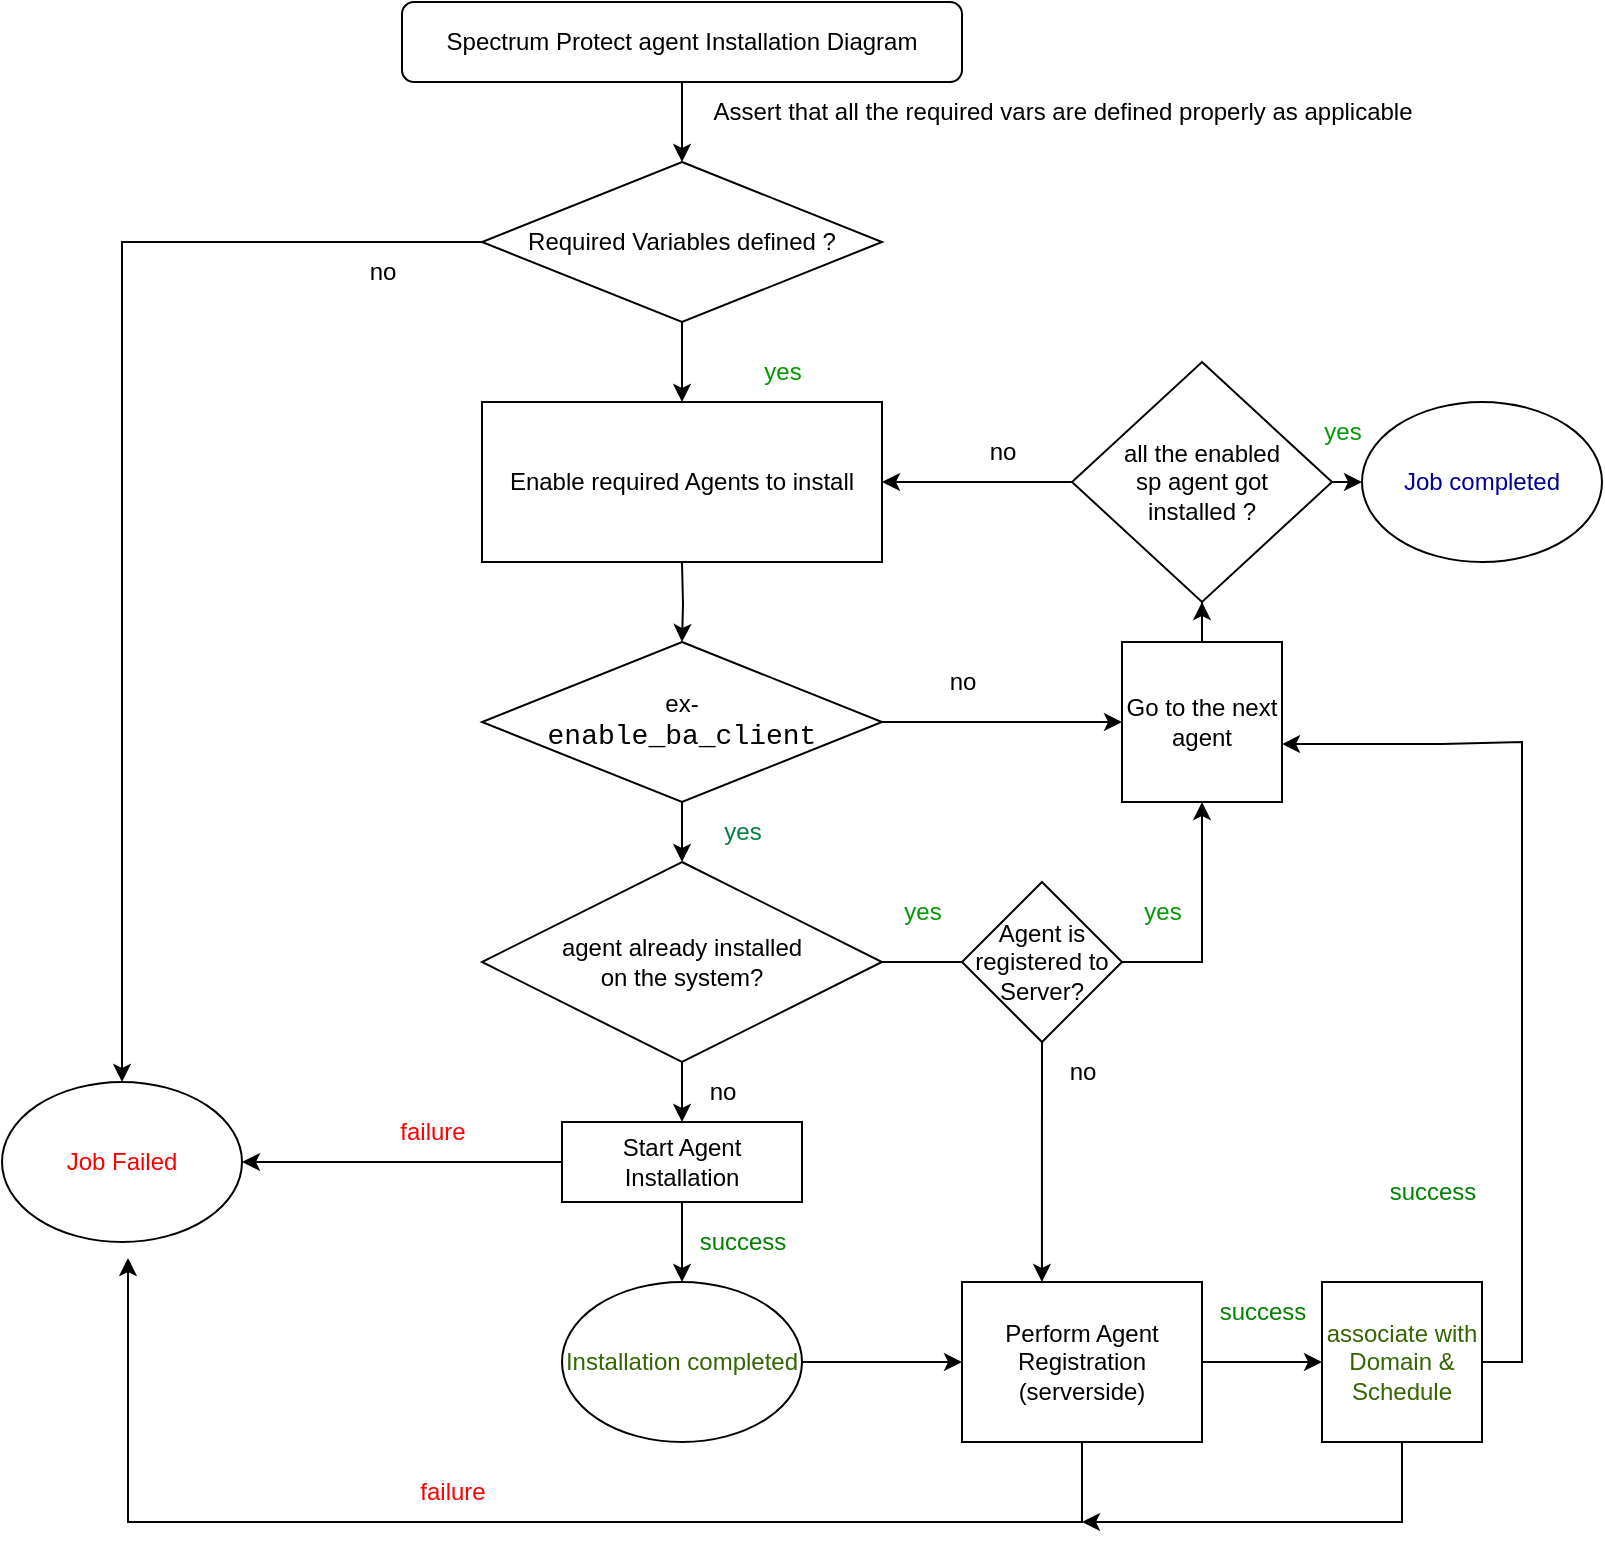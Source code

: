 <mxfile version="20.8.1" type="github">
  <diagram id="6KEP-MKIwCS_zXR8pNEk" name="Page-1">
    <mxGraphModel dx="1262" dy="564" grid="1" gridSize="10" guides="1" tooltips="1" connect="1" arrows="1" fold="1" page="1" pageScale="1" pageWidth="850" pageHeight="1100" math="0" shadow="0">
      <root>
        <mxCell id="0" />
        <mxCell id="1" parent="0" />
        <mxCell id="sBJwg2jd51SlTlau0avR-4" value="" style="edgeStyle=orthogonalEdgeStyle;rounded=0;orthogonalLoop=1;jettySize=auto;html=1;" parent="1" source="sBJwg2jd51SlTlau0avR-1" target="sBJwg2jd51SlTlau0avR-2" edge="1">
          <mxGeometry relative="1" as="geometry" />
        </mxCell>
        <mxCell id="sBJwg2jd51SlTlau0avR-1" value="Spectrum Protect agent Installation Diagram" style="rounded=1;whiteSpace=wrap;html=1;" parent="1" vertex="1">
          <mxGeometry x="240" y="40" width="280" height="40" as="geometry" />
        </mxCell>
        <mxCell id="sBJwg2jd51SlTlau0avR-42" value="" style="edgeStyle=orthogonalEdgeStyle;rounded=0;orthogonalLoop=1;jettySize=auto;html=1;" parent="1" source="sBJwg2jd51SlTlau0avR-2" target="sBJwg2jd51SlTlau0avR-40" edge="1">
          <mxGeometry relative="1" as="geometry" />
        </mxCell>
        <mxCell id="sBJwg2jd51SlTlau0avR-2" value="Required Variables defined ?" style="rhombus;whiteSpace=wrap;html=1;" parent="1" vertex="1">
          <mxGeometry x="280" y="120" width="200" height="80" as="geometry" />
        </mxCell>
        <mxCell id="sBJwg2jd51SlTlau0avR-8" value="" style="endArrow=classic;html=1;rounded=0;exitX=0;exitY=0.5;exitDx=0;exitDy=0;entryX=0.5;entryY=0;entryDx=0;entryDy=0;" parent="1" source="sBJwg2jd51SlTlau0avR-2" target="sBJwg2jd51SlTlau0avR-70" edge="1">
          <mxGeometry width="50" height="50" relative="1" as="geometry">
            <mxPoint x="280" y="210" as="sourcePoint" />
            <mxPoint x="120" y="120" as="targetPoint" />
            <Array as="points">
              <mxPoint x="120" y="160" />
              <mxPoint x="100" y="160" />
            </Array>
          </mxGeometry>
        </mxCell>
        <mxCell id="sBJwg2jd51SlTlau0avR-11" value="no" style="text;html=1;align=center;verticalAlign=middle;resizable=0;points=[];autosize=1;strokeColor=none;fillColor=none;" parent="1" vertex="1">
          <mxGeometry x="210" y="160" width="40" height="30" as="geometry" />
        </mxCell>
        <mxCell id="sBJwg2jd51SlTlau0avR-14" value="Assert that all the required vars are defined properly as applicable " style="text;html=1;align=center;verticalAlign=middle;resizable=0;points=[];autosize=1;strokeColor=none;fillColor=none;" parent="1" vertex="1">
          <mxGeometry x="390" y="80" width="360" height="30" as="geometry" />
        </mxCell>
        <mxCell id="sBJwg2jd51SlTlau0avR-17" value="" style="edgeStyle=orthogonalEdgeStyle;rounded=0;orthogonalLoop=1;jettySize=auto;html=1;" parent="1" target="sBJwg2jd51SlTlau0avR-16" edge="1">
          <mxGeometry relative="1" as="geometry">
            <mxPoint x="380" y="320" as="sourcePoint" />
          </mxGeometry>
        </mxCell>
        <mxCell id="sBJwg2jd51SlTlau0avR-19" value="" style="edgeStyle=orthogonalEdgeStyle;rounded=0;orthogonalLoop=1;jettySize=auto;html=1;entryX=0.5;entryY=0;entryDx=0;entryDy=0;" parent="1" source="sBJwg2jd51SlTlau0avR-16" target="sBJwg2jd51SlTlau0avR-22" edge="1">
          <mxGeometry relative="1" as="geometry">
            <mxPoint x="360" y="730" as="targetPoint" />
          </mxGeometry>
        </mxCell>
        <mxCell id="sBJwg2jd51SlTlau0avR-16" value="ex-&lt;div style=&quot;font-family: Consolas, &amp;quot;Courier New&amp;quot;, monospace; font-weight: normal; font-size: 14px; line-height: 19px;&quot;&gt;&lt;div&gt;enable_ba_client&lt;/div&gt;&lt;/div&gt;" style="rhombus;whiteSpace=wrap;html=1;labelBackgroundColor=none;" parent="1" vertex="1">
          <mxGeometry x="280" y="360" width="200" height="80" as="geometry" />
        </mxCell>
        <mxCell id="sBJwg2jd51SlTlau0avR-21" value="yes" style="text;html=1;align=center;verticalAlign=middle;resizable=0;points=[];autosize=1;strokeColor=none;fillColor=none;" parent="1" vertex="1">
          <mxGeometry x="380" y="520" width="40" height="30" as="geometry" />
        </mxCell>
        <mxCell id="sBJwg2jd51SlTlau0avR-27" value="" style="edgeStyle=orthogonalEdgeStyle;rounded=0;orthogonalLoop=1;jettySize=auto;html=1;" parent="1" source="sBJwg2jd51SlTlau0avR-22" edge="1">
          <mxGeometry relative="1" as="geometry">
            <mxPoint x="560" y="520" as="targetPoint" />
          </mxGeometry>
        </mxCell>
        <mxCell id="sBJwg2jd51SlTlau0avR-64" value="" style="edgeStyle=orthogonalEdgeStyle;rounded=0;orthogonalLoop=1;jettySize=auto;html=1;entryX=0.5;entryY=0;entryDx=0;entryDy=0;" parent="1" source="sBJwg2jd51SlTlau0avR-22" target="sBJwg2jd51SlTlau0avR-35" edge="1">
          <mxGeometry relative="1" as="geometry">
            <mxPoint x="380" y="590" as="targetPoint" />
          </mxGeometry>
        </mxCell>
        <mxCell id="sBJwg2jd51SlTlau0avR-22" value="&lt;div&gt;agent already installed &lt;br&gt;&lt;/div&gt;&lt;div&gt;on the system?&lt;/div&gt;" style="rhombus;whiteSpace=wrap;html=1;" parent="1" vertex="1">
          <mxGeometry x="280" y="470" width="200" height="100" as="geometry" />
        </mxCell>
        <mxCell id="sBJwg2jd51SlTlau0avR-32" value="&lt;font color=&quot;#008040&quot;&gt;yes&lt;/font&gt;" style="text;html=1;align=center;verticalAlign=middle;resizable=0;points=[];autosize=1;strokeColor=none;fillColor=none;" parent="1" vertex="1">
          <mxGeometry x="390" y="440" width="40" height="30" as="geometry" />
        </mxCell>
        <mxCell id="sBJwg2jd51SlTlau0avR-34" value="no" style="text;html=1;align=center;verticalAlign=middle;resizable=0;points=[];autosize=1;strokeColor=none;fillColor=none;" parent="1" vertex="1">
          <mxGeometry x="380" y="570" width="40" height="30" as="geometry" />
        </mxCell>
        <mxCell id="sBJwg2jd51SlTlau0avR-44" value="" style="edgeStyle=orthogonalEdgeStyle;rounded=0;orthogonalLoop=1;jettySize=auto;html=1;" parent="1" source="sBJwg2jd51SlTlau0avR-35" target="sBJwg2jd51SlTlau0avR-43" edge="1">
          <mxGeometry relative="1" as="geometry" />
        </mxCell>
        <mxCell id="sBJwg2jd51SlTlau0avR-35" value="Start Agent Installation" style="rounded=0;whiteSpace=wrap;html=1;" parent="1" vertex="1">
          <mxGeometry x="320" y="600" width="120" height="40" as="geometry" />
        </mxCell>
        <mxCell id="sBJwg2jd51SlTlau0avR-40" value="Enable required Agents to install " style="rounded=0;whiteSpace=wrap;html=1;" parent="1" vertex="1">
          <mxGeometry x="280" y="240" width="200" height="80" as="geometry" />
        </mxCell>
        <mxCell id="sBJwg2jd51SlTlau0avR-52" value="" style="edgeStyle=orthogonalEdgeStyle;rounded=0;orthogonalLoop=1;jettySize=auto;html=1;" parent="1" source="sBJwg2jd51SlTlau0avR-43" target="sBJwg2jd51SlTlau0avR-51" edge="1">
          <mxGeometry relative="1" as="geometry" />
        </mxCell>
        <mxCell id="sBJwg2jd51SlTlau0avR-43" value="&lt;font color=&quot;#336600&quot;&gt;Installation completed&lt;/font&gt; " style="ellipse;whiteSpace=wrap;html=1;" parent="1" vertex="1">
          <mxGeometry x="320" y="680" width="120" height="80" as="geometry" />
        </mxCell>
        <mxCell id="sBJwg2jd51SlTlau0avR-45" value="&lt;font color=&quot;#008000&quot;&gt;success&lt;/font&gt;" style="text;html=1;align=center;verticalAlign=middle;resizable=0;points=[];autosize=1;strokeColor=none;fillColor=none;" parent="1" vertex="1">
          <mxGeometry x="375" y="645" width="70" height="30" as="geometry" />
        </mxCell>
        <mxCell id="sBJwg2jd51SlTlau0avR-46" value="&lt;font color=&quot;#009900&quot;&gt;yes&lt;/font&gt;" style="text;html=1;align=center;verticalAlign=middle;resizable=0;points=[];autosize=1;strokeColor=none;fillColor=none;" parent="1" vertex="1">
          <mxGeometry x="480" y="480" width="40" height="30" as="geometry" />
        </mxCell>
        <mxCell id="sBJwg2jd51SlTlau0avR-48" style="edgeStyle=orthogonalEdgeStyle;rounded=0;orthogonalLoop=1;jettySize=auto;html=1;exitX=1;exitY=0.5;exitDx=0;exitDy=0;entryX=0.5;entryY=1;entryDx=0;entryDy=0;" parent="1" source="sBJwg2jd51SlTlau0avR-47" target="sBJwg2jd51SlTlau0avR-55" edge="1">
          <mxGeometry relative="1" as="geometry">
            <mxPoint x="640" y="520" as="targetPoint" />
            <Array as="points">
              <mxPoint x="640" y="520" />
            </Array>
          </mxGeometry>
        </mxCell>
        <mxCell id="sBJwg2jd51SlTlau0avR-47" value="&lt;div&gt;Agent is registered to Server?&lt;/div&gt;" style="rhombus;whiteSpace=wrap;html=1;" parent="1" vertex="1">
          <mxGeometry x="520" y="480" width="80" height="80" as="geometry" />
        </mxCell>
        <mxCell id="sBJwg2jd51SlTlau0avR-49" value="no" style="text;html=1;align=center;verticalAlign=middle;resizable=0;points=[];autosize=1;strokeColor=none;fillColor=none;" parent="1" vertex="1">
          <mxGeometry x="560" y="560" width="40" height="30" as="geometry" />
        </mxCell>
        <mxCell id="sBJwg2jd51SlTlau0avR-102" value="" style="edgeStyle=orthogonalEdgeStyle;rounded=0;orthogonalLoop=1;jettySize=auto;html=1;fontColor=#336600;" parent="1" source="sBJwg2jd51SlTlau0avR-51" target="sBJwg2jd51SlTlau0avR-100" edge="1">
          <mxGeometry relative="1" as="geometry" />
        </mxCell>
        <mxCell id="sBJwg2jd51SlTlau0avR-51" value="&lt;div&gt;Perform Agent Registration&lt;/div&gt;&lt;div&gt;(serverside)&lt;/div&gt;" style="whiteSpace=wrap;html=1;" parent="1" vertex="1">
          <mxGeometry x="520" y="680" width="120" height="80" as="geometry" />
        </mxCell>
        <mxCell id="sBJwg2jd51SlTlau0avR-54" value="" style="endArrow=classic;html=1;rounded=0;entryX=0.333;entryY=0;entryDx=0;entryDy=0;entryPerimeter=0;" parent="1" target="sBJwg2jd51SlTlau0avR-51" edge="1">
          <mxGeometry width="50" height="50" relative="1" as="geometry">
            <mxPoint x="560" y="560" as="sourcePoint" />
            <mxPoint x="610" y="510" as="targetPoint" />
          </mxGeometry>
        </mxCell>
        <mxCell id="sBJwg2jd51SlTlau0avR-86" value="" style="edgeStyle=orthogonalEdgeStyle;rounded=0;orthogonalLoop=1;jettySize=auto;html=1;" parent="1" source="sBJwg2jd51SlTlau0avR-55" target="sBJwg2jd51SlTlau0avR-84" edge="1">
          <mxGeometry relative="1" as="geometry" />
        </mxCell>
        <mxCell id="sBJwg2jd51SlTlau0avR-55" value="Go to the next agent" style="whiteSpace=wrap;html=1;aspect=fixed;" parent="1" vertex="1">
          <mxGeometry x="600" y="360" width="80" height="80" as="geometry" />
        </mxCell>
        <mxCell id="sBJwg2jd51SlTlau0avR-56" value="&lt;font color=&quot;#000099&quot;&gt;Job completed&lt;/font&gt;" style="ellipse;whiteSpace=wrap;html=1;" parent="1" vertex="1">
          <mxGeometry x="720" y="240" width="120" height="80" as="geometry" />
        </mxCell>
        <mxCell id="sBJwg2jd51SlTlau0avR-70" value="&lt;font color=&quot;#ff0000&quot;&gt;Job Failed&lt;/font&gt;" style="ellipse;whiteSpace=wrap;html=1;" parent="1" vertex="1">
          <mxGeometry x="40" y="580" width="120" height="80" as="geometry" />
        </mxCell>
        <mxCell id="sBJwg2jd51SlTlau0avR-71" value="" style="endArrow=classic;html=1;rounded=0;exitX=0;exitY=0.5;exitDx=0;exitDy=0;entryX=1;entryY=0.5;entryDx=0;entryDy=0;" parent="1" source="sBJwg2jd51SlTlau0avR-35" target="sBJwg2jd51SlTlau0avR-70" edge="1">
          <mxGeometry width="50" height="50" relative="1" as="geometry">
            <mxPoint x="340" y="580" as="sourcePoint" />
            <mxPoint x="200" y="620" as="targetPoint" />
            <Array as="points" />
          </mxGeometry>
        </mxCell>
        <mxCell id="sBJwg2jd51SlTlau0avR-72" value="" style="endArrow=classic;html=1;rounded=0;exitX=1;exitY=0.5;exitDx=0;exitDy=0;entryX=1;entryY=0.638;entryDx=0;entryDy=0;entryPerimeter=0;" parent="1" source="sBJwg2jd51SlTlau0avR-100" target="sBJwg2jd51SlTlau0avR-55" edge="1">
          <mxGeometry width="50" height="50" relative="1" as="geometry">
            <mxPoint x="340" y="700" as="sourcePoint" />
            <mxPoint x="760" y="720" as="targetPoint" />
            <Array as="points">
              <mxPoint x="800" y="720" />
              <mxPoint x="800" y="660" />
              <mxPoint x="800" y="580" />
              <mxPoint x="800" y="410" />
              <mxPoint x="760" y="411" />
            </Array>
          </mxGeometry>
        </mxCell>
        <mxCell id="sBJwg2jd51SlTlau0avR-73" value="" style="endArrow=classic;html=1;rounded=0;exitX=1;exitY=0.5;exitDx=0;exitDy=0;entryX=0;entryY=0.5;entryDx=0;entryDy=0;" parent="1" source="sBJwg2jd51SlTlau0avR-16" target="sBJwg2jd51SlTlau0avR-55" edge="1">
          <mxGeometry width="50" height="50" relative="1" as="geometry">
            <mxPoint x="340" y="510" as="sourcePoint" />
            <mxPoint x="390" y="460" as="targetPoint" />
          </mxGeometry>
        </mxCell>
        <mxCell id="sBJwg2jd51SlTlau0avR-74" value="no" style="text;html=1;align=center;verticalAlign=middle;resizable=0;points=[];autosize=1;strokeColor=none;fillColor=none;" parent="1" vertex="1">
          <mxGeometry x="500" y="365" width="40" height="30" as="geometry" />
        </mxCell>
        <mxCell id="sBJwg2jd51SlTlau0avR-75" value="&lt;font color=&quot;#ff0000&quot;&gt;failure&lt;/font&gt;" style="text;html=1;align=center;verticalAlign=middle;resizable=0;points=[];autosize=1;strokeColor=none;fillColor=none;" parent="1" vertex="1">
          <mxGeometry x="230" y="590" width="50" height="30" as="geometry" />
        </mxCell>
        <mxCell id="sBJwg2jd51SlTlau0avR-77" value="" style="endArrow=classic;html=1;rounded=0;exitX=1;exitY=0.5;exitDx=0;exitDy=0;startArrow=none;" parent="1" source="sBJwg2jd51SlTlau0avR-100" edge="1">
          <mxGeometry width="50" height="50" relative="1" as="geometry">
            <mxPoint x="340" y="580" as="sourcePoint" />
            <mxPoint x="730" y="720" as="targetPoint" />
          </mxGeometry>
        </mxCell>
        <mxCell id="sBJwg2jd51SlTlau0avR-87" style="edgeStyle=orthogonalEdgeStyle;rounded=0;orthogonalLoop=1;jettySize=auto;html=1;exitX=0;exitY=0.5;exitDx=0;exitDy=0;entryX=1;entryY=0.5;entryDx=0;entryDy=0;" parent="1" source="sBJwg2jd51SlTlau0avR-84" target="sBJwg2jd51SlTlau0avR-40" edge="1">
          <mxGeometry relative="1" as="geometry" />
        </mxCell>
        <mxCell id="sBJwg2jd51SlTlau0avR-84" value="&lt;div&gt;all the enabled &lt;br&gt;&lt;/div&gt;&lt;div&gt;sp agent got &lt;br&gt;&lt;/div&gt;&lt;div&gt;installed ? &lt;/div&gt;" style="rhombus;whiteSpace=wrap;html=1;" parent="1" vertex="1">
          <mxGeometry x="575" y="220" width="130" height="120" as="geometry" />
        </mxCell>
        <mxCell id="sBJwg2jd51SlTlau0avR-88" value="no" style="text;html=1;align=center;verticalAlign=middle;resizable=0;points=[];autosize=1;strokeColor=none;fillColor=none;" parent="1" vertex="1">
          <mxGeometry x="520" y="250" width="40" height="30" as="geometry" />
        </mxCell>
        <mxCell id="sBJwg2jd51SlTlau0avR-92" value="&lt;font color=&quot;#009900&quot;&gt;yes&lt;/font&gt;" style="text;html=1;align=center;verticalAlign=middle;resizable=0;points=[];autosize=1;strokeColor=none;fillColor=none;" parent="1" vertex="1">
          <mxGeometry x="600" y="480" width="40" height="30" as="geometry" />
        </mxCell>
        <mxCell id="sBJwg2jd51SlTlau0avR-93" value="&lt;font color=&quot;#009900&quot;&gt;yes&lt;/font&gt;" style="text;html=1;align=center;verticalAlign=middle;resizable=0;points=[];autosize=1;strokeColor=none;fillColor=none;" parent="1" vertex="1">
          <mxGeometry x="690" y="240" width="40" height="30" as="geometry" />
        </mxCell>
        <mxCell id="sBJwg2jd51SlTlau0avR-94" value="&lt;font color=&quot;#009900&quot;&gt;yes&lt;/font&gt;" style="text;html=1;align=center;verticalAlign=middle;resizable=0;points=[];autosize=1;strokeColor=none;fillColor=none;" parent="1" vertex="1">
          <mxGeometry x="410" y="210" width="40" height="30" as="geometry" />
        </mxCell>
        <mxCell id="sBJwg2jd51SlTlau0avR-95" value="&lt;font color=&quot;#008000&quot;&gt;success&lt;/font&gt;" style="text;html=1;align=center;verticalAlign=middle;resizable=0;points=[];autosize=1;strokeColor=none;fillColor=none;" parent="1" vertex="1">
          <mxGeometry x="635" y="680" width="70" height="30" as="geometry" />
        </mxCell>
        <mxCell id="sBJwg2jd51SlTlau0avR-96" value="" style="endArrow=classic;html=1;rounded=0;fontColor=#336600;exitX=0.5;exitY=1;exitDx=0;exitDy=0;entryX=0.525;entryY=1.1;entryDx=0;entryDy=0;entryPerimeter=0;" parent="1" source="sBJwg2jd51SlTlau0avR-51" target="sBJwg2jd51SlTlau0avR-70" edge="1">
          <mxGeometry width="50" height="50" relative="1" as="geometry">
            <mxPoint x="340" y="660" as="sourcePoint" />
            <mxPoint x="350" y="830" as="targetPoint" />
            <Array as="points">
              <mxPoint x="580" y="800" />
              <mxPoint x="103" y="800" />
            </Array>
          </mxGeometry>
        </mxCell>
        <mxCell id="sBJwg2jd51SlTlau0avR-98" value="&lt;font color=&quot;#ff0000&quot;&gt;failure&lt;/font&gt;" style="text;html=1;align=center;verticalAlign=middle;resizable=0;points=[];autosize=1;strokeColor=none;fillColor=none;" parent="1" vertex="1">
          <mxGeometry x="240" y="770" width="50" height="30" as="geometry" />
        </mxCell>
        <mxCell id="sBJwg2jd51SlTlau0avR-99" value="" style="endArrow=classic;html=1;rounded=0;fontColor=#336600;exitX=1;exitY=0.5;exitDx=0;exitDy=0;entryX=0;entryY=0.5;entryDx=0;entryDy=0;" parent="1" source="sBJwg2jd51SlTlau0avR-84" target="sBJwg2jd51SlTlau0avR-56" edge="1">
          <mxGeometry width="50" height="50" relative="1" as="geometry">
            <mxPoint x="340" y="250" as="sourcePoint" />
            <mxPoint x="390" y="200" as="targetPoint" />
          </mxGeometry>
        </mxCell>
        <mxCell id="sBJwg2jd51SlTlau0avR-100" value="associate with Domain &amp;amp; Schedule&lt;br&gt;" style="whiteSpace=wrap;aspect=fixed;labelBackgroundColor=default;fontColor=#336600;strokeColor=default;gradientColor=none;labelBorderColor=none;html=1;" parent="1" vertex="1">
          <mxGeometry x="700" y="680" width="80" height="80" as="geometry" />
        </mxCell>
        <mxCell id="sBJwg2jd51SlTlau0avR-103" value="&lt;font color=&quot;#008000&quot;&gt;success&lt;/font&gt;" style="text;html=1;align=center;verticalAlign=middle;resizable=0;points=[];autosize=1;strokeColor=none;fillColor=none;" parent="1" vertex="1">
          <mxGeometry x="720" y="620" width="70" height="30" as="geometry" />
        </mxCell>
        <mxCell id="sBJwg2jd51SlTlau0avR-104" value="" style="endArrow=classic;html=1;rounded=0;fontColor=#336600;exitX=0.5;exitY=1;exitDx=0;exitDy=0;" parent="1" source="sBJwg2jd51SlTlau0avR-100" edge="1">
          <mxGeometry width="50" height="50" relative="1" as="geometry">
            <mxPoint x="340" y="660" as="sourcePoint" />
            <mxPoint x="580" y="800" as="targetPoint" />
            <Array as="points">
              <mxPoint x="740" y="800" />
            </Array>
          </mxGeometry>
        </mxCell>
      </root>
    </mxGraphModel>
  </diagram>
</mxfile>
